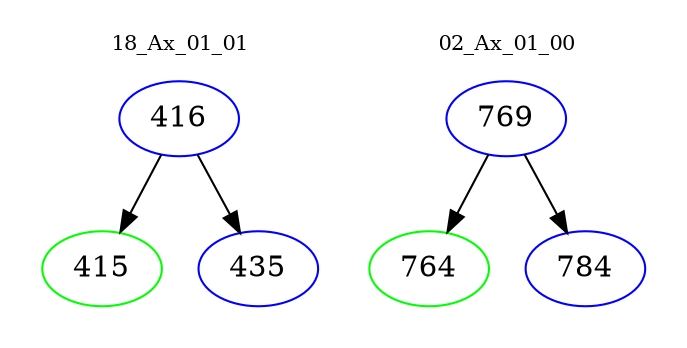 digraph{
subgraph cluster_0 {
color = white
label = "18_Ax_01_01";
fontsize=10;
T0_416 [label="416", color="blue"]
T0_416 -> T0_415 [color="black"]
T0_415 [label="415", color="green"]
T0_416 -> T0_435 [color="black"]
T0_435 [label="435", color="blue"]
}
subgraph cluster_1 {
color = white
label = "02_Ax_01_00";
fontsize=10;
T1_769 [label="769", color="blue"]
T1_769 -> T1_764 [color="black"]
T1_764 [label="764", color="green"]
T1_769 -> T1_784 [color="black"]
T1_784 [label="784", color="blue"]
}
}
